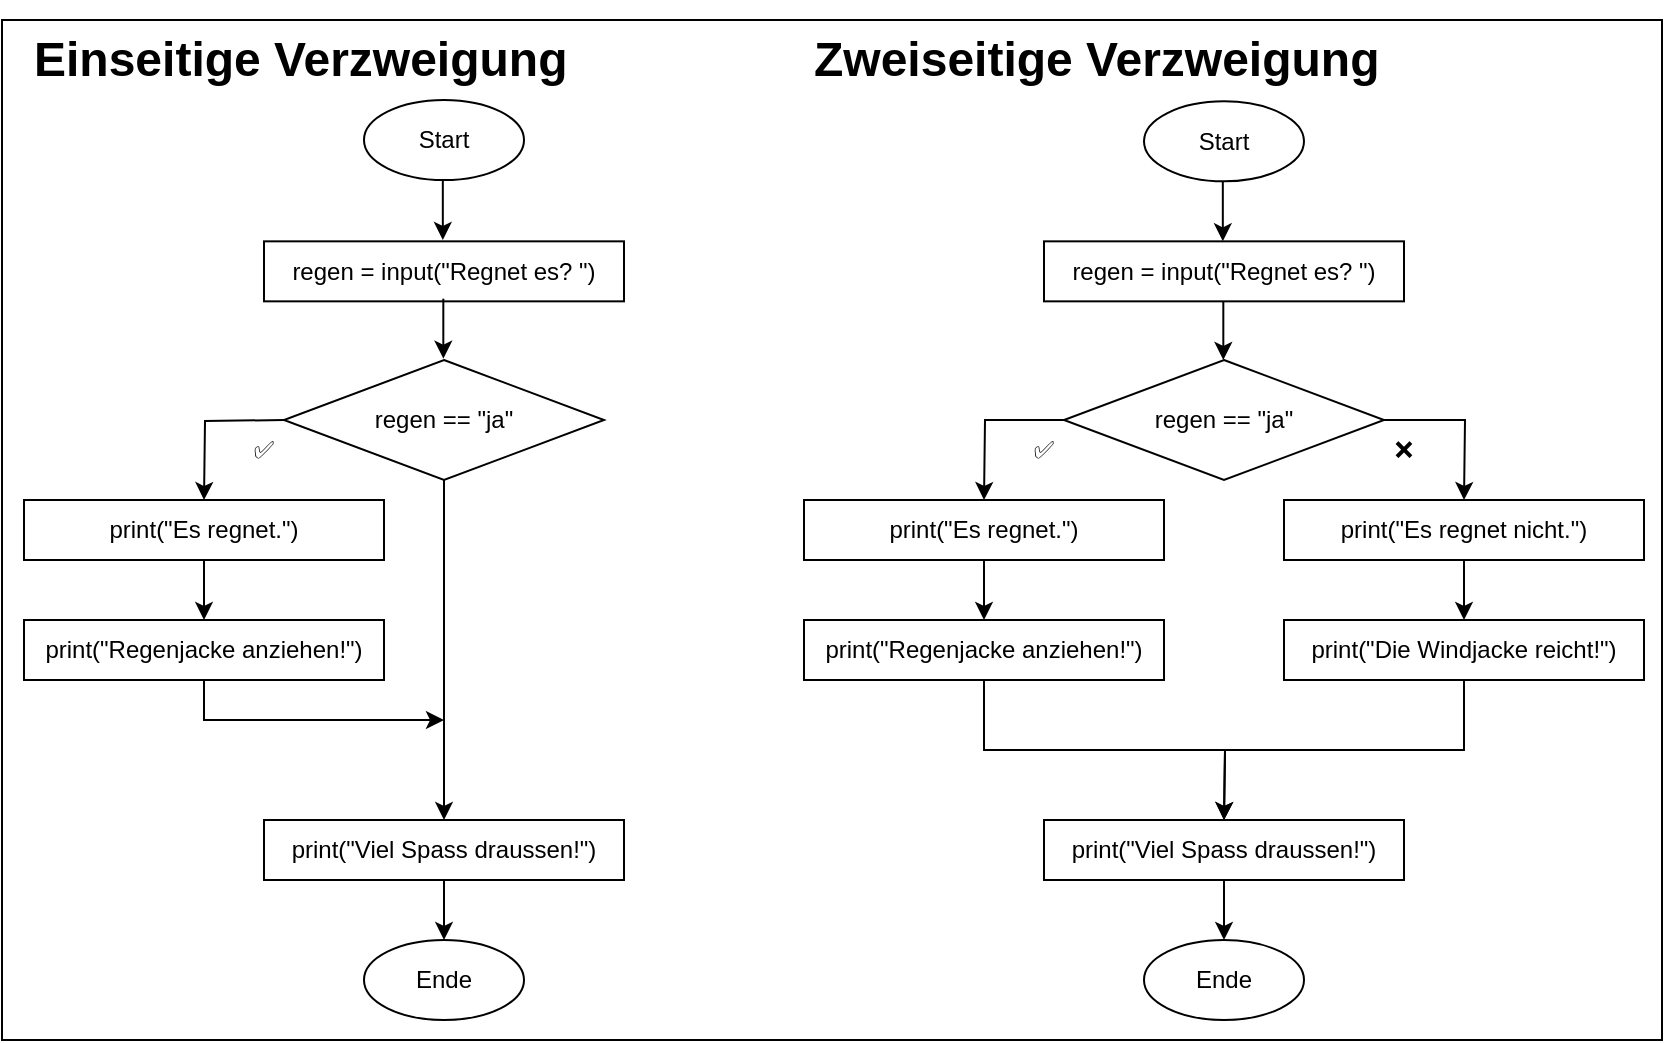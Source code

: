<mxfile version="21.2.9">
  <diagram name="Seite-1" id="VG-hwnI3aBa3tFfHflap">
    <mxGraphModel dx="2021" dy="608" grid="1" gridSize="10" guides="1" tooltips="1" connect="1" arrows="1" fold="1" page="1" pageScale="1" pageWidth="827" pageHeight="1169" math="0" shadow="0">
      <root>
        <mxCell id="0" />
        <mxCell id="1" parent="0" />
        <mxCell id="swHA0JQ_atu3qIhNIVTD-6" style="edgeStyle=orthogonalEdgeStyle;rounded=0;orthogonalLoop=1;jettySize=auto;html=1;exitX=1;exitY=0.5;exitDx=0;exitDy=0;" parent="1" source="swHA0JQ_atu3qIhNIVTD-4" edge="1">
          <mxGeometry relative="1" as="geometry">
            <mxPoint x="730" y="620" as="targetPoint" />
          </mxGeometry>
        </mxCell>
        <mxCell id="swHA0JQ_atu3qIhNIVTD-8" style="edgeStyle=orthogonalEdgeStyle;rounded=0;orthogonalLoop=1;jettySize=auto;html=1;exitX=0;exitY=0.5;exitDx=0;exitDy=0;" parent="1" source="swHA0JQ_atu3qIhNIVTD-4" edge="1">
          <mxGeometry relative="1" as="geometry">
            <mxPoint x="490" y="620" as="targetPoint" />
          </mxGeometry>
        </mxCell>
        <mxCell id="swHA0JQ_atu3qIhNIVTD-4" value="regen == &quot;ja&quot;" style="rhombus;whiteSpace=wrap;html=1;" parent="1" vertex="1">
          <mxGeometry x="530" y="550" width="160" height="60" as="geometry" />
        </mxCell>
        <mxCell id="swHA0JQ_atu3qIhNIVTD-41" style="edgeStyle=orthogonalEdgeStyle;rounded=0;orthogonalLoop=1;jettySize=auto;html=1;exitX=0.5;exitY=1;exitDx=0;exitDy=0;" parent="1" source="swHA0JQ_atu3qIhNIVTD-7" edge="1">
          <mxGeometry relative="1" as="geometry">
            <mxPoint x="610" y="780" as="targetPoint" />
          </mxGeometry>
        </mxCell>
        <mxCell id="swHA0JQ_atu3qIhNIVTD-7" value="print(&quot;Die Windjacke reicht!&quot;)" style="rounded=0;whiteSpace=wrap;html=1;" parent="1" vertex="1">
          <mxGeometry x="640" y="680" width="180" height="30" as="geometry" />
        </mxCell>
        <mxCell id="swHA0JQ_atu3qIhNIVTD-40" style="edgeStyle=orthogonalEdgeStyle;rounded=0;orthogonalLoop=1;jettySize=auto;html=1;exitX=0.5;exitY=1;exitDx=0;exitDy=0;" parent="1" source="swHA0JQ_atu3qIhNIVTD-9" edge="1">
          <mxGeometry relative="1" as="geometry">
            <mxPoint x="610" y="780" as="targetPoint" />
          </mxGeometry>
        </mxCell>
        <mxCell id="swHA0JQ_atu3qIhNIVTD-9" value="print(&quot;Regenjacke anziehen!&quot;)" style="rounded=0;whiteSpace=wrap;html=1;" parent="1" vertex="1">
          <mxGeometry x="400" y="680" width="180" height="30" as="geometry" />
        </mxCell>
        <mxCell id="swHA0JQ_atu3qIhNIVTD-10" value="Ende" style="ellipse;whiteSpace=wrap;html=1;" parent="1" vertex="1">
          <mxGeometry x="570" y="840" width="80" height="40" as="geometry" />
        </mxCell>
        <mxCell id="swHA0JQ_atu3qIhNIVTD-16" style="edgeStyle=orthogonalEdgeStyle;rounded=0;orthogonalLoop=1;jettySize=auto;html=1;exitX=0.5;exitY=1;exitDx=0;exitDy=0;entryX=0.5;entryY=0;entryDx=0;entryDy=0;" parent="1" source="swHA0JQ_atu3qIhNIVTD-15" target="swHA0JQ_atu3qIhNIVTD-10" edge="1">
          <mxGeometry relative="1" as="geometry" />
        </mxCell>
        <mxCell id="swHA0JQ_atu3qIhNIVTD-15" value="print(&quot;Viel Spass draussen!&quot;)" style="rounded=0;whiteSpace=wrap;html=1;" parent="1" vertex="1">
          <mxGeometry x="520" y="780" width="180" height="30" as="geometry" />
        </mxCell>
        <mxCell id="swHA0JQ_atu3qIhNIVTD-17" value="✅" style="text;html=1;strokeColor=none;fillColor=none;align=center;verticalAlign=middle;whiteSpace=wrap;rounded=0;" parent="1" vertex="1">
          <mxGeometry x="490" y="580" width="60" height="30" as="geometry" />
        </mxCell>
        <mxCell id="swHA0JQ_atu3qIhNIVTD-18" value="❌" style="text;html=1;strokeColor=none;fillColor=none;align=center;verticalAlign=middle;whiteSpace=wrap;rounded=0;" parent="1" vertex="1">
          <mxGeometry x="670" y="580" width="60" height="30" as="geometry" />
        </mxCell>
        <mxCell id="swHA0JQ_atu3qIhNIVTD-33" style="edgeStyle=orthogonalEdgeStyle;rounded=0;orthogonalLoop=1;jettySize=auto;html=1;exitX=0.5;exitY=1;exitDx=0;exitDy=0;entryX=0.5;entryY=0;entryDx=0;entryDy=0;" parent="1" source="swHA0JQ_atu3qIhNIVTD-23" target="swHA0JQ_atu3qIhNIVTD-30" edge="1">
          <mxGeometry relative="1" as="geometry" />
        </mxCell>
        <mxCell id="swHA0JQ_atu3qIhNIVTD-23" value="regen == &quot;ja&quot;" style="rhombus;whiteSpace=wrap;html=1;" parent="1" vertex="1">
          <mxGeometry x="140" y="550" width="160" height="60" as="geometry" />
        </mxCell>
        <mxCell id="swHA0JQ_atu3qIhNIVTD-28" value="Ende" style="ellipse;whiteSpace=wrap;html=1;" parent="1" vertex="1">
          <mxGeometry x="180" y="840" width="80" height="40" as="geometry" />
        </mxCell>
        <mxCell id="swHA0JQ_atu3qIhNIVTD-29" style="edgeStyle=orthogonalEdgeStyle;rounded=0;orthogonalLoop=1;jettySize=auto;html=1;exitX=0.5;exitY=1;exitDx=0;exitDy=0;entryX=0.5;entryY=0;entryDx=0;entryDy=0;" parent="1" source="swHA0JQ_atu3qIhNIVTD-30" target="swHA0JQ_atu3qIhNIVTD-28" edge="1">
          <mxGeometry relative="1" as="geometry" />
        </mxCell>
        <mxCell id="swHA0JQ_atu3qIhNIVTD-30" value="print(&quot;Viel Spass draussen!&quot;)" style="rounded=0;whiteSpace=wrap;html=1;" parent="1" vertex="1">
          <mxGeometry x="130" y="780" width="180" height="30" as="geometry" />
        </mxCell>
        <mxCell id="swHA0JQ_atu3qIhNIVTD-36" style="edgeStyle=orthogonalEdgeStyle;rounded=0;orthogonalLoop=1;jettySize=auto;html=1;exitX=0.5;exitY=1;exitDx=0;exitDy=0;entryX=0.5;entryY=0;entryDx=0;entryDy=0;" parent="1" source="swHA0JQ_atu3qIhNIVTD-35" target="swHA0JQ_atu3qIhNIVTD-9" edge="1">
          <mxGeometry relative="1" as="geometry" />
        </mxCell>
        <mxCell id="swHA0JQ_atu3qIhNIVTD-35" value="print(&quot;Es regnet.&quot;)" style="rounded=0;whiteSpace=wrap;html=1;" parent="1" vertex="1">
          <mxGeometry x="400" y="620" width="180" height="30" as="geometry" />
        </mxCell>
        <mxCell id="swHA0JQ_atu3qIhNIVTD-38" style="edgeStyle=orthogonalEdgeStyle;rounded=0;orthogonalLoop=1;jettySize=auto;html=1;exitX=0.5;exitY=1;exitDx=0;exitDy=0;entryX=0.5;entryY=0;entryDx=0;entryDy=0;" parent="1" source="swHA0JQ_atu3qIhNIVTD-39" edge="1">
          <mxGeometry relative="1" as="geometry">
            <mxPoint x="730" y="680" as="targetPoint" />
          </mxGeometry>
        </mxCell>
        <mxCell id="swHA0JQ_atu3qIhNIVTD-39" value="print(&quot;Es regnet nicht.&quot;)" style="rounded=0;whiteSpace=wrap;html=1;" parent="1" vertex="1">
          <mxGeometry x="640" y="620" width="180" height="30" as="geometry" />
        </mxCell>
        <mxCell id="swHA0JQ_atu3qIhNIVTD-42" style="edgeStyle=orthogonalEdgeStyle;rounded=0;orthogonalLoop=1;jettySize=auto;html=1;exitX=0;exitY=0.5;exitDx=0;exitDy=0;" parent="1" edge="1">
          <mxGeometry relative="1" as="geometry">
            <mxPoint x="100" y="620" as="targetPoint" />
            <mxPoint x="140" y="580" as="sourcePoint" />
          </mxGeometry>
        </mxCell>
        <mxCell id="swHA0JQ_atu3qIhNIVTD-47" style="edgeStyle=orthogonalEdgeStyle;rounded=0;orthogonalLoop=1;jettySize=auto;html=1;exitX=0.5;exitY=1;exitDx=0;exitDy=0;" parent="1" source="swHA0JQ_atu3qIhNIVTD-43" edge="1">
          <mxGeometry relative="1" as="geometry">
            <mxPoint x="220" y="730" as="targetPoint" />
            <Array as="points">
              <mxPoint x="100" y="730" />
            </Array>
          </mxGeometry>
        </mxCell>
        <mxCell id="swHA0JQ_atu3qIhNIVTD-43" value="print(&quot;Regenjacke anziehen!&quot;)" style="rounded=0;whiteSpace=wrap;html=1;" parent="1" vertex="1">
          <mxGeometry x="10" y="680" width="180" height="30" as="geometry" />
        </mxCell>
        <mxCell id="swHA0JQ_atu3qIhNIVTD-44" value="✅" style="text;html=1;strokeColor=none;fillColor=none;align=center;verticalAlign=middle;whiteSpace=wrap;rounded=0;" parent="1" vertex="1">
          <mxGeometry x="100" y="580" width="60" height="30" as="geometry" />
        </mxCell>
        <mxCell id="swHA0JQ_atu3qIhNIVTD-45" style="edgeStyle=orthogonalEdgeStyle;rounded=0;orthogonalLoop=1;jettySize=auto;html=1;exitX=0.5;exitY=1;exitDx=0;exitDy=0;entryX=0.5;entryY=0;entryDx=0;entryDy=0;" parent="1" source="swHA0JQ_atu3qIhNIVTD-46" target="swHA0JQ_atu3qIhNIVTD-43" edge="1">
          <mxGeometry relative="1" as="geometry" />
        </mxCell>
        <mxCell id="swHA0JQ_atu3qIhNIVTD-46" value="print(&quot;Es regnet.&quot;)" style="rounded=0;whiteSpace=wrap;html=1;" parent="1" vertex="1">
          <mxGeometry x="10" y="620" width="180" height="30" as="geometry" />
        </mxCell>
        <mxCell id="swHA0JQ_atu3qIhNIVTD-49" value="&lt;h1&gt;Einseitige Verzweigung&lt;/h1&gt;&lt;div&gt;&lt;br&gt;&lt;/div&gt;" style="text;html=1;strokeColor=none;fillColor=none;spacing=5;spacingTop=-20;whiteSpace=wrap;overflow=hidden;rounded=0;" parent="1" vertex="1">
          <mxGeometry x="10" y="380" width="340" height="120" as="geometry" />
        </mxCell>
        <mxCell id="swHA0JQ_atu3qIhNIVTD-50" value="&lt;h1&gt;Zweiseitige Verzweigung&lt;/h1&gt;" style="text;html=1;strokeColor=none;fillColor=none;spacing=5;spacingTop=-20;whiteSpace=wrap;overflow=hidden;rounded=0;" parent="1" vertex="1">
          <mxGeometry x="400" y="380" width="380" height="160" as="geometry" />
        </mxCell>
        <mxCell id="BW7THbL85b8gK4oHs48R-1" value="Start" style="ellipse;whiteSpace=wrap;html=1;" vertex="1" parent="1">
          <mxGeometry x="180" y="420" width="80" height="40" as="geometry" />
        </mxCell>
        <mxCell id="BW7THbL85b8gK4oHs48R-2" style="edgeStyle=orthogonalEdgeStyle;rounded=0;orthogonalLoop=1;jettySize=auto;html=1;exitX=0.5;exitY=1;exitDx=0;exitDy=0;entryX=0.5;entryY=0;entryDx=0;entryDy=0;" edge="1" parent="1">
          <mxGeometry relative="1" as="geometry">
            <mxPoint x="219.41" y="460" as="sourcePoint" />
            <mxPoint x="219.41" y="490" as="targetPoint" />
          </mxGeometry>
        </mxCell>
        <mxCell id="BW7THbL85b8gK4oHs48R-3" value="regen = input(&quot;Regnet es? &quot;)" style="rounded=0;whiteSpace=wrap;html=1;" vertex="1" parent="1">
          <mxGeometry x="130" y="490.67" width="180" height="30" as="geometry" />
        </mxCell>
        <mxCell id="BW7THbL85b8gK4oHs48R-4" style="edgeStyle=orthogonalEdgeStyle;rounded=0;orthogonalLoop=1;jettySize=auto;html=1;exitX=0.5;exitY=1;exitDx=0;exitDy=0;entryX=0.5;entryY=0;entryDx=0;entryDy=0;" edge="1" parent="1">
          <mxGeometry relative="1" as="geometry">
            <mxPoint x="219.66" y="519.33" as="sourcePoint" />
            <mxPoint x="219.66" y="549.33" as="targetPoint" />
          </mxGeometry>
        </mxCell>
        <mxCell id="BW7THbL85b8gK4oHs48R-6" value="Start" style="ellipse;whiteSpace=wrap;html=1;" vertex="1" parent="1">
          <mxGeometry x="570" y="420.67" width="80" height="40" as="geometry" />
        </mxCell>
        <mxCell id="BW7THbL85b8gK4oHs48R-7" style="edgeStyle=orthogonalEdgeStyle;rounded=0;orthogonalLoop=1;jettySize=auto;html=1;exitX=0.5;exitY=1;exitDx=0;exitDy=0;entryX=0.5;entryY=0;entryDx=0;entryDy=0;" edge="1" parent="1">
          <mxGeometry relative="1" as="geometry">
            <mxPoint x="609.41" y="460.67" as="sourcePoint" />
            <mxPoint x="609.41" y="490.67" as="targetPoint" />
          </mxGeometry>
        </mxCell>
        <mxCell id="BW7THbL85b8gK4oHs48R-9" style="edgeStyle=orthogonalEdgeStyle;rounded=0;orthogonalLoop=1;jettySize=auto;html=1;exitX=0.5;exitY=1;exitDx=0;exitDy=0;entryX=0.5;entryY=0;entryDx=0;entryDy=0;" edge="1" parent="1">
          <mxGeometry relative="1" as="geometry">
            <mxPoint x="609.66" y="520.0" as="sourcePoint" />
            <mxPoint x="609.66" y="550.0" as="targetPoint" />
          </mxGeometry>
        </mxCell>
        <mxCell id="BW7THbL85b8gK4oHs48R-10" value="regen = input(&quot;Regnet es? &quot;)" style="rounded=0;whiteSpace=wrap;html=1;" vertex="1" parent="1">
          <mxGeometry x="520" y="490.67" width="180" height="30" as="geometry" />
        </mxCell>
        <mxCell id="BW7THbL85b8gK4oHs48R-11" value="" style="rounded=0;whiteSpace=wrap;html=1;fillColor=none;" vertex="1" parent="1">
          <mxGeometry x="-1" y="380" width="830" height="510" as="geometry" />
        </mxCell>
      </root>
    </mxGraphModel>
  </diagram>
</mxfile>
